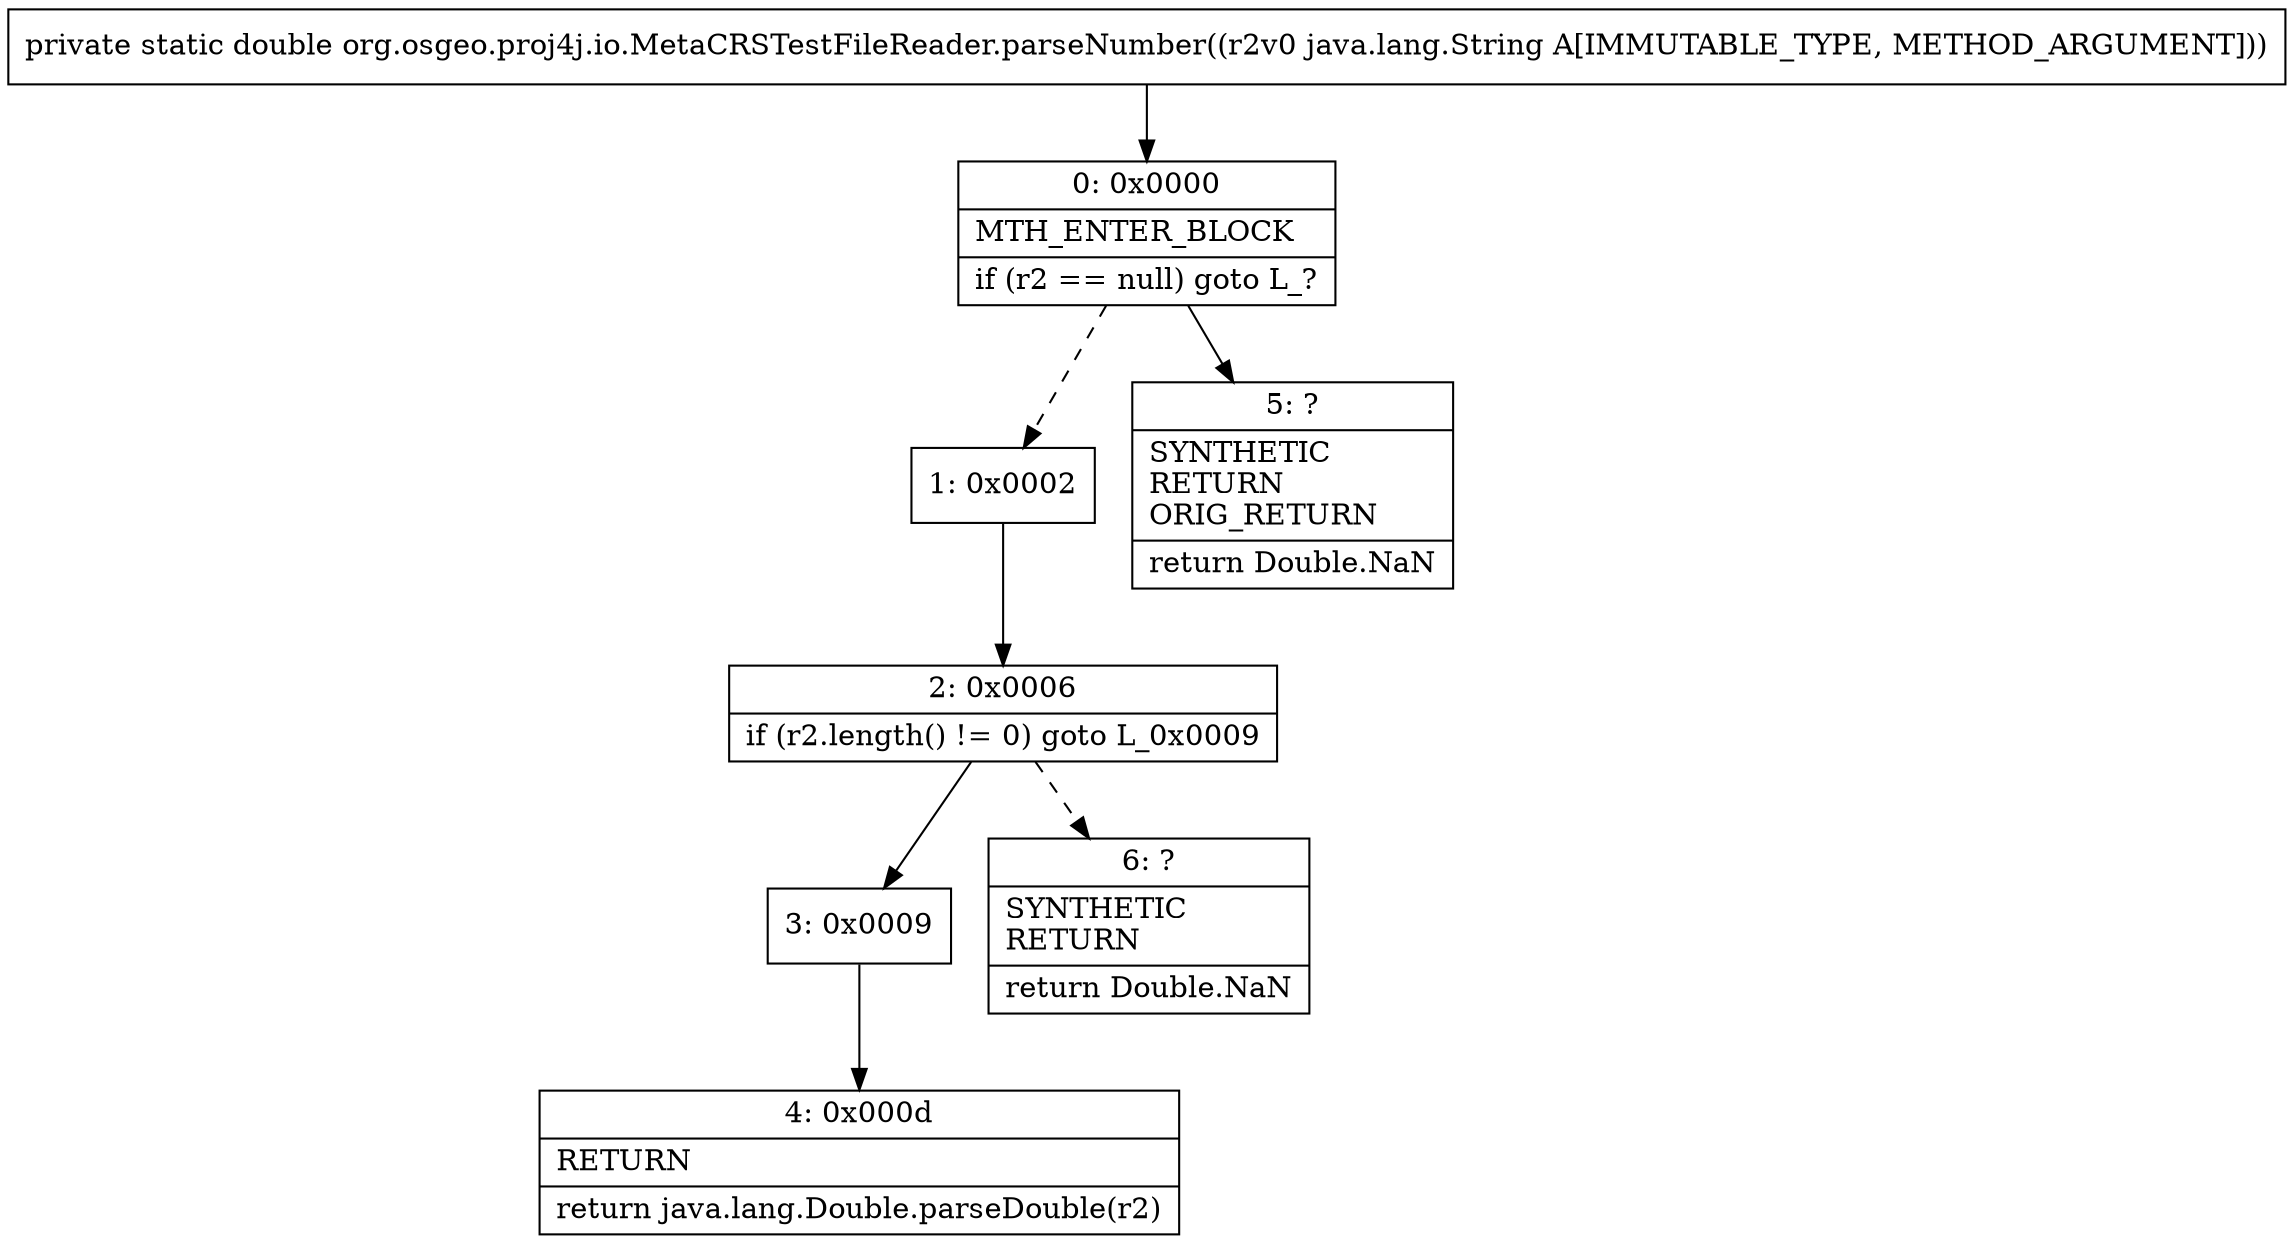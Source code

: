 digraph "CFG fororg.osgeo.proj4j.io.MetaCRSTestFileReader.parseNumber(Ljava\/lang\/String;)D" {
Node_0 [shape=record,label="{0\:\ 0x0000|MTH_ENTER_BLOCK\l|if (r2 == null) goto L_?\l}"];
Node_1 [shape=record,label="{1\:\ 0x0002}"];
Node_2 [shape=record,label="{2\:\ 0x0006|if (r2.length() != 0) goto L_0x0009\l}"];
Node_3 [shape=record,label="{3\:\ 0x0009}"];
Node_4 [shape=record,label="{4\:\ 0x000d|RETURN\l|return java.lang.Double.parseDouble(r2)\l}"];
Node_5 [shape=record,label="{5\:\ ?|SYNTHETIC\lRETURN\lORIG_RETURN\l|return Double.NaN\l}"];
Node_6 [shape=record,label="{6\:\ ?|SYNTHETIC\lRETURN\l|return Double.NaN\l}"];
MethodNode[shape=record,label="{private static double org.osgeo.proj4j.io.MetaCRSTestFileReader.parseNumber((r2v0 java.lang.String A[IMMUTABLE_TYPE, METHOD_ARGUMENT])) }"];
MethodNode -> Node_0;
Node_0 -> Node_1[style=dashed];
Node_0 -> Node_5;
Node_1 -> Node_2;
Node_2 -> Node_3;
Node_2 -> Node_6[style=dashed];
Node_3 -> Node_4;
}

